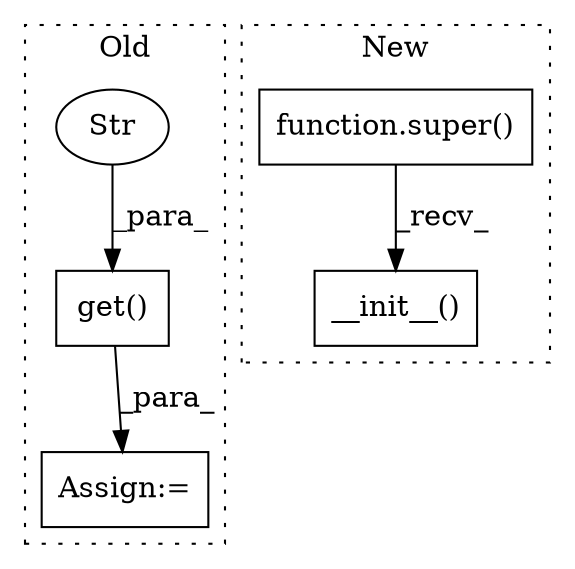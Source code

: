 digraph G {
subgraph cluster0 {
1 [label="get()" a="75" s="4880,4917" l="13,1" shape="box"];
3 [label="Str" a="66" s="4893" l="17" shape="ellipse"];
4 [label="Assign:=" a="68" s="4877" l="3" shape="box"];
label = "Old";
style="dotted";
}
subgraph cluster1 {
2 [label="__init__()" a="75" s="4589,4613" l="17,14" shape="box"];
5 [label="function.super()" a="75" s="4589" l="7" shape="box"];
label = "New";
style="dotted";
}
1 -> 4 [label="_para_"];
3 -> 1 [label="_para_"];
5 -> 2 [label="_recv_"];
}